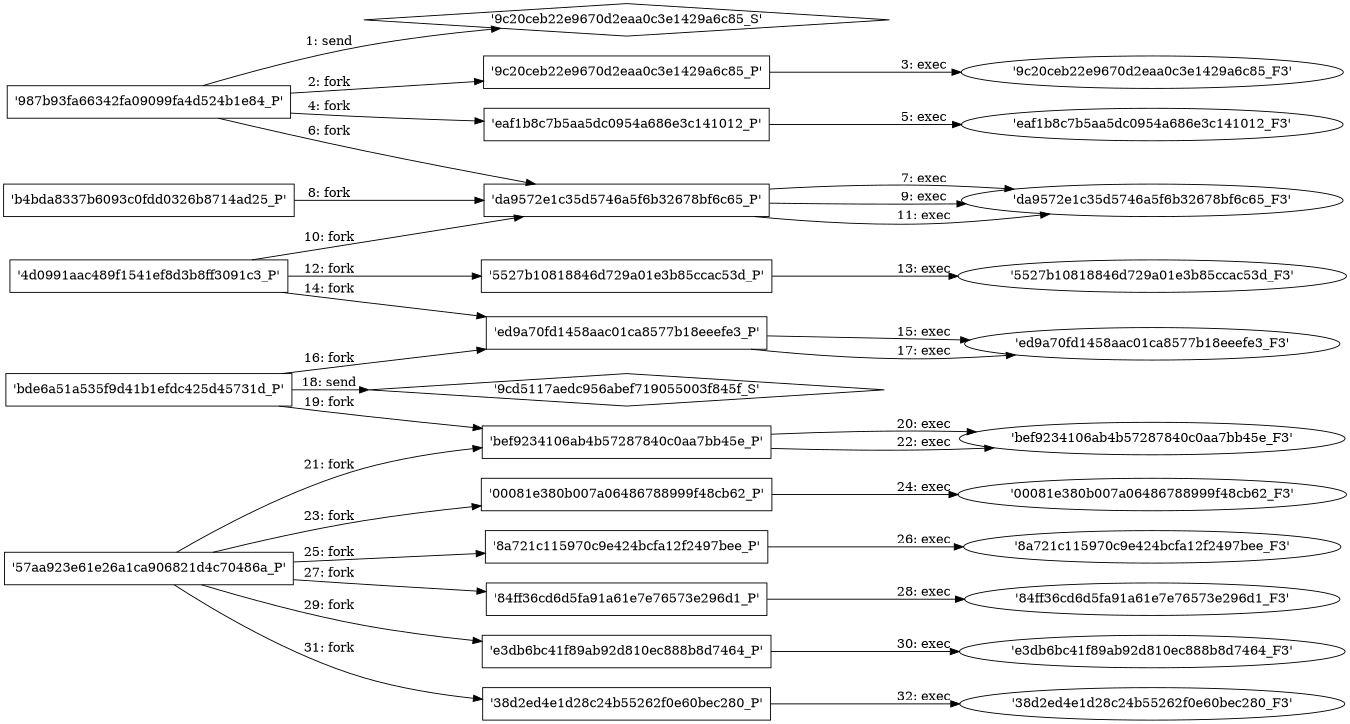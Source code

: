 digraph "D:\Learning\Paper\apt\基于CTI的攻击预警\Dataset\攻击图\ASGfromALLCTI\The Threat Landscape in 2021.dot" {
rankdir="LR"
size="9"
fixedsize="false"
splines="true"
nodesep=0.3
ranksep=0
fontsize=10
overlap="scalexy"
engine= "neato"
	"'9c20ceb22e9670d2eaa0c3e1429a6c85_S'" [node_type=Socket shape=diamond]
	"'987b93fa66342fa09099fa4d524b1e84_P'" [node_type=Process shape=box]
	"'987b93fa66342fa09099fa4d524b1e84_P'" -> "'9c20ceb22e9670d2eaa0c3e1429a6c85_S'" [label="1: send"]
	"'987b93fa66342fa09099fa4d524b1e84_P'" [node_type=Process shape=box]
	"'9c20ceb22e9670d2eaa0c3e1429a6c85_P'" [node_type=Process shape=box]
	"'987b93fa66342fa09099fa4d524b1e84_P'" -> "'9c20ceb22e9670d2eaa0c3e1429a6c85_P'" [label="2: fork"]
	"'9c20ceb22e9670d2eaa0c3e1429a6c85_P'" [node_type=Process shape=box]
	"'9c20ceb22e9670d2eaa0c3e1429a6c85_F3'" [node_type=File shape=ellipse]
	"'9c20ceb22e9670d2eaa0c3e1429a6c85_P'" -> "'9c20ceb22e9670d2eaa0c3e1429a6c85_F3'" [label="3: exec"]
	"'987b93fa66342fa09099fa4d524b1e84_P'" [node_type=Process shape=box]
	"'eaf1b8c7b5aa5dc0954a686e3c141012_P'" [node_type=Process shape=box]
	"'987b93fa66342fa09099fa4d524b1e84_P'" -> "'eaf1b8c7b5aa5dc0954a686e3c141012_P'" [label="4: fork"]
	"'eaf1b8c7b5aa5dc0954a686e3c141012_P'" [node_type=Process shape=box]
	"'eaf1b8c7b5aa5dc0954a686e3c141012_F3'" [node_type=File shape=ellipse]
	"'eaf1b8c7b5aa5dc0954a686e3c141012_P'" -> "'eaf1b8c7b5aa5dc0954a686e3c141012_F3'" [label="5: exec"]
	"'987b93fa66342fa09099fa4d524b1e84_P'" [node_type=Process shape=box]
	"'da9572e1c35d5746a5f6b32678bf6c65_P'" [node_type=Process shape=box]
	"'987b93fa66342fa09099fa4d524b1e84_P'" -> "'da9572e1c35d5746a5f6b32678bf6c65_P'" [label="6: fork"]
	"'da9572e1c35d5746a5f6b32678bf6c65_P'" [node_type=Process shape=box]
	"'da9572e1c35d5746a5f6b32678bf6c65_F3'" [node_type=File shape=ellipse]
	"'da9572e1c35d5746a5f6b32678bf6c65_P'" -> "'da9572e1c35d5746a5f6b32678bf6c65_F3'" [label="7: exec"]
	"'b4bda8337b6093c0fdd0326b8714ad25_P'" [node_type=Process shape=box]
	"'da9572e1c35d5746a5f6b32678bf6c65_P'" [node_type=Process shape=box]
	"'b4bda8337b6093c0fdd0326b8714ad25_P'" -> "'da9572e1c35d5746a5f6b32678bf6c65_P'" [label="8: fork"]
	"'da9572e1c35d5746a5f6b32678bf6c65_P'" [node_type=Process shape=box]
	"'da9572e1c35d5746a5f6b32678bf6c65_F3'" [node_type=File shape=ellipse]
	"'da9572e1c35d5746a5f6b32678bf6c65_P'" -> "'da9572e1c35d5746a5f6b32678bf6c65_F3'" [label="9: exec"]
	"'4d0991aac489f1541ef8d3b8ff3091c3_P'" [node_type=Process shape=box]
	"'da9572e1c35d5746a5f6b32678bf6c65_P'" [node_type=Process shape=box]
	"'4d0991aac489f1541ef8d3b8ff3091c3_P'" -> "'da9572e1c35d5746a5f6b32678bf6c65_P'" [label="10: fork"]
	"'da9572e1c35d5746a5f6b32678bf6c65_P'" [node_type=Process shape=box]
	"'da9572e1c35d5746a5f6b32678bf6c65_F3'" [node_type=File shape=ellipse]
	"'da9572e1c35d5746a5f6b32678bf6c65_P'" -> "'da9572e1c35d5746a5f6b32678bf6c65_F3'" [label="11: exec"]
	"'4d0991aac489f1541ef8d3b8ff3091c3_P'" [node_type=Process shape=box]
	"'5527b10818846d729a01e3b85ccac53d_P'" [node_type=Process shape=box]
	"'4d0991aac489f1541ef8d3b8ff3091c3_P'" -> "'5527b10818846d729a01e3b85ccac53d_P'" [label="12: fork"]
	"'5527b10818846d729a01e3b85ccac53d_P'" [node_type=Process shape=box]
	"'5527b10818846d729a01e3b85ccac53d_F3'" [node_type=File shape=ellipse]
	"'5527b10818846d729a01e3b85ccac53d_P'" -> "'5527b10818846d729a01e3b85ccac53d_F3'" [label="13: exec"]
	"'4d0991aac489f1541ef8d3b8ff3091c3_P'" [node_type=Process shape=box]
	"'ed9a70fd1458aac01ca8577b18eeefe3_P'" [node_type=Process shape=box]
	"'4d0991aac489f1541ef8d3b8ff3091c3_P'" -> "'ed9a70fd1458aac01ca8577b18eeefe3_P'" [label="14: fork"]
	"'ed9a70fd1458aac01ca8577b18eeefe3_P'" [node_type=Process shape=box]
	"'ed9a70fd1458aac01ca8577b18eeefe3_F3'" [node_type=File shape=ellipse]
	"'ed9a70fd1458aac01ca8577b18eeefe3_P'" -> "'ed9a70fd1458aac01ca8577b18eeefe3_F3'" [label="15: exec"]
	"'bde6a51a535f9d41b1efdc425d45731d_P'" [node_type=Process shape=box]
	"'ed9a70fd1458aac01ca8577b18eeefe3_P'" [node_type=Process shape=box]
	"'bde6a51a535f9d41b1efdc425d45731d_P'" -> "'ed9a70fd1458aac01ca8577b18eeefe3_P'" [label="16: fork"]
	"'ed9a70fd1458aac01ca8577b18eeefe3_P'" [node_type=Process shape=box]
	"'ed9a70fd1458aac01ca8577b18eeefe3_F3'" [node_type=File shape=ellipse]
	"'ed9a70fd1458aac01ca8577b18eeefe3_P'" -> "'ed9a70fd1458aac01ca8577b18eeefe3_F3'" [label="17: exec"]
	"'9cd5117aedc956abef719055003f845f_S'" [node_type=Socket shape=diamond]
	"'bde6a51a535f9d41b1efdc425d45731d_P'" [node_type=Process shape=box]
	"'bde6a51a535f9d41b1efdc425d45731d_P'" -> "'9cd5117aedc956abef719055003f845f_S'" [label="18: send"]
	"'bde6a51a535f9d41b1efdc425d45731d_P'" [node_type=Process shape=box]
	"'bef9234106ab4b57287840c0aa7bb45e_P'" [node_type=Process shape=box]
	"'bde6a51a535f9d41b1efdc425d45731d_P'" -> "'bef9234106ab4b57287840c0aa7bb45e_P'" [label="19: fork"]
	"'bef9234106ab4b57287840c0aa7bb45e_P'" [node_type=Process shape=box]
	"'bef9234106ab4b57287840c0aa7bb45e_F3'" [node_type=File shape=ellipse]
	"'bef9234106ab4b57287840c0aa7bb45e_P'" -> "'bef9234106ab4b57287840c0aa7bb45e_F3'" [label="20: exec"]
	"'57aa923e61e26a1ca906821d4c70486a_P'" [node_type=Process shape=box]
	"'bef9234106ab4b57287840c0aa7bb45e_P'" [node_type=Process shape=box]
	"'57aa923e61e26a1ca906821d4c70486a_P'" -> "'bef9234106ab4b57287840c0aa7bb45e_P'" [label="21: fork"]
	"'bef9234106ab4b57287840c0aa7bb45e_P'" [node_type=Process shape=box]
	"'bef9234106ab4b57287840c0aa7bb45e_F3'" [node_type=File shape=ellipse]
	"'bef9234106ab4b57287840c0aa7bb45e_P'" -> "'bef9234106ab4b57287840c0aa7bb45e_F3'" [label="22: exec"]
	"'57aa923e61e26a1ca906821d4c70486a_P'" [node_type=Process shape=box]
	"'00081e380b007a06486788999f48cb62_P'" [node_type=Process shape=box]
	"'57aa923e61e26a1ca906821d4c70486a_P'" -> "'00081e380b007a06486788999f48cb62_P'" [label="23: fork"]
	"'00081e380b007a06486788999f48cb62_P'" [node_type=Process shape=box]
	"'00081e380b007a06486788999f48cb62_F3'" [node_type=File shape=ellipse]
	"'00081e380b007a06486788999f48cb62_P'" -> "'00081e380b007a06486788999f48cb62_F3'" [label="24: exec"]
	"'57aa923e61e26a1ca906821d4c70486a_P'" [node_type=Process shape=box]
	"'8a721c115970c9e424bcfa12f2497bee_P'" [node_type=Process shape=box]
	"'57aa923e61e26a1ca906821d4c70486a_P'" -> "'8a721c115970c9e424bcfa12f2497bee_P'" [label="25: fork"]
	"'8a721c115970c9e424bcfa12f2497bee_P'" [node_type=Process shape=box]
	"'8a721c115970c9e424bcfa12f2497bee_F3'" [node_type=File shape=ellipse]
	"'8a721c115970c9e424bcfa12f2497bee_P'" -> "'8a721c115970c9e424bcfa12f2497bee_F3'" [label="26: exec"]
	"'57aa923e61e26a1ca906821d4c70486a_P'" [node_type=Process shape=box]
	"'84ff36cd6d5fa91a61e7e76573e296d1_P'" [node_type=Process shape=box]
	"'57aa923e61e26a1ca906821d4c70486a_P'" -> "'84ff36cd6d5fa91a61e7e76573e296d1_P'" [label="27: fork"]
	"'84ff36cd6d5fa91a61e7e76573e296d1_P'" [node_type=Process shape=box]
	"'84ff36cd6d5fa91a61e7e76573e296d1_F3'" [node_type=File shape=ellipse]
	"'84ff36cd6d5fa91a61e7e76573e296d1_P'" -> "'84ff36cd6d5fa91a61e7e76573e296d1_F3'" [label="28: exec"]
	"'57aa923e61e26a1ca906821d4c70486a_P'" [node_type=Process shape=box]
	"'e3db6bc41f89ab92d810ec888b8d7464_P'" [node_type=Process shape=box]
	"'57aa923e61e26a1ca906821d4c70486a_P'" -> "'e3db6bc41f89ab92d810ec888b8d7464_P'" [label="29: fork"]
	"'e3db6bc41f89ab92d810ec888b8d7464_P'" [node_type=Process shape=box]
	"'e3db6bc41f89ab92d810ec888b8d7464_F3'" [node_type=File shape=ellipse]
	"'e3db6bc41f89ab92d810ec888b8d7464_P'" -> "'e3db6bc41f89ab92d810ec888b8d7464_F3'" [label="30: exec"]
	"'57aa923e61e26a1ca906821d4c70486a_P'" [node_type=Process shape=box]
	"'38d2ed4e1d28c24b55262f0e60bec280_P'" [node_type=Process shape=box]
	"'57aa923e61e26a1ca906821d4c70486a_P'" -> "'38d2ed4e1d28c24b55262f0e60bec280_P'" [label="31: fork"]
	"'38d2ed4e1d28c24b55262f0e60bec280_P'" [node_type=Process shape=box]
	"'38d2ed4e1d28c24b55262f0e60bec280_F3'" [node_type=File shape=ellipse]
	"'38d2ed4e1d28c24b55262f0e60bec280_P'" -> "'38d2ed4e1d28c24b55262f0e60bec280_F3'" [label="32: exec"]
}

